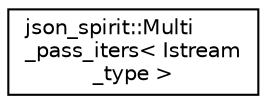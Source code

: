 digraph "Graphical Class Hierarchy"
{
 // LATEX_PDF_SIZE
  edge [fontname="Helvetica",fontsize="10",labelfontname="Helvetica",labelfontsize="10"];
  node [fontname="Helvetica",fontsize="10",shape=record];
  rankdir="LR";
  Node0 [label="json_spirit::Multi\l_pass_iters\< Istream\l_type \>",height=0.2,width=0.4,color="black", fillcolor="white", style="filled",URL="$structjson__spirit_1_1_multi__pass__iters.html",tooltip=" "];
}
